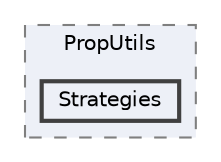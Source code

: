 digraph "Assets/Scripts/Dungeon/ObjectsInDungeon/PropUtils/Strategies"
{
 // LATEX_PDF_SIZE
  bgcolor="transparent";
  edge [fontname=Helvetica,fontsize=10,labelfontname=Helvetica,labelfontsize=10];
  node [fontname=Helvetica,fontsize=10,shape=box,height=0.2,width=0.4];
  compound=true
  subgraph clusterdir_44cbf3e9654a100ad20062e2b81f4c0f {
    graph [ bgcolor="#edf0f7", pencolor="grey50", label="PropUtils", fontname=Helvetica,fontsize=10 style="filled,dashed", URL="dir_44cbf3e9654a100ad20062e2b81f4c0f.html",tooltip=""]
  dir_35dd76dc0526cd18f231c4cba989715c [label="Strategies", fillcolor="#edf0f7", color="grey25", style="filled,bold", URL="dir_35dd76dc0526cd18f231c4cba989715c.html",tooltip=""];
  }
}
